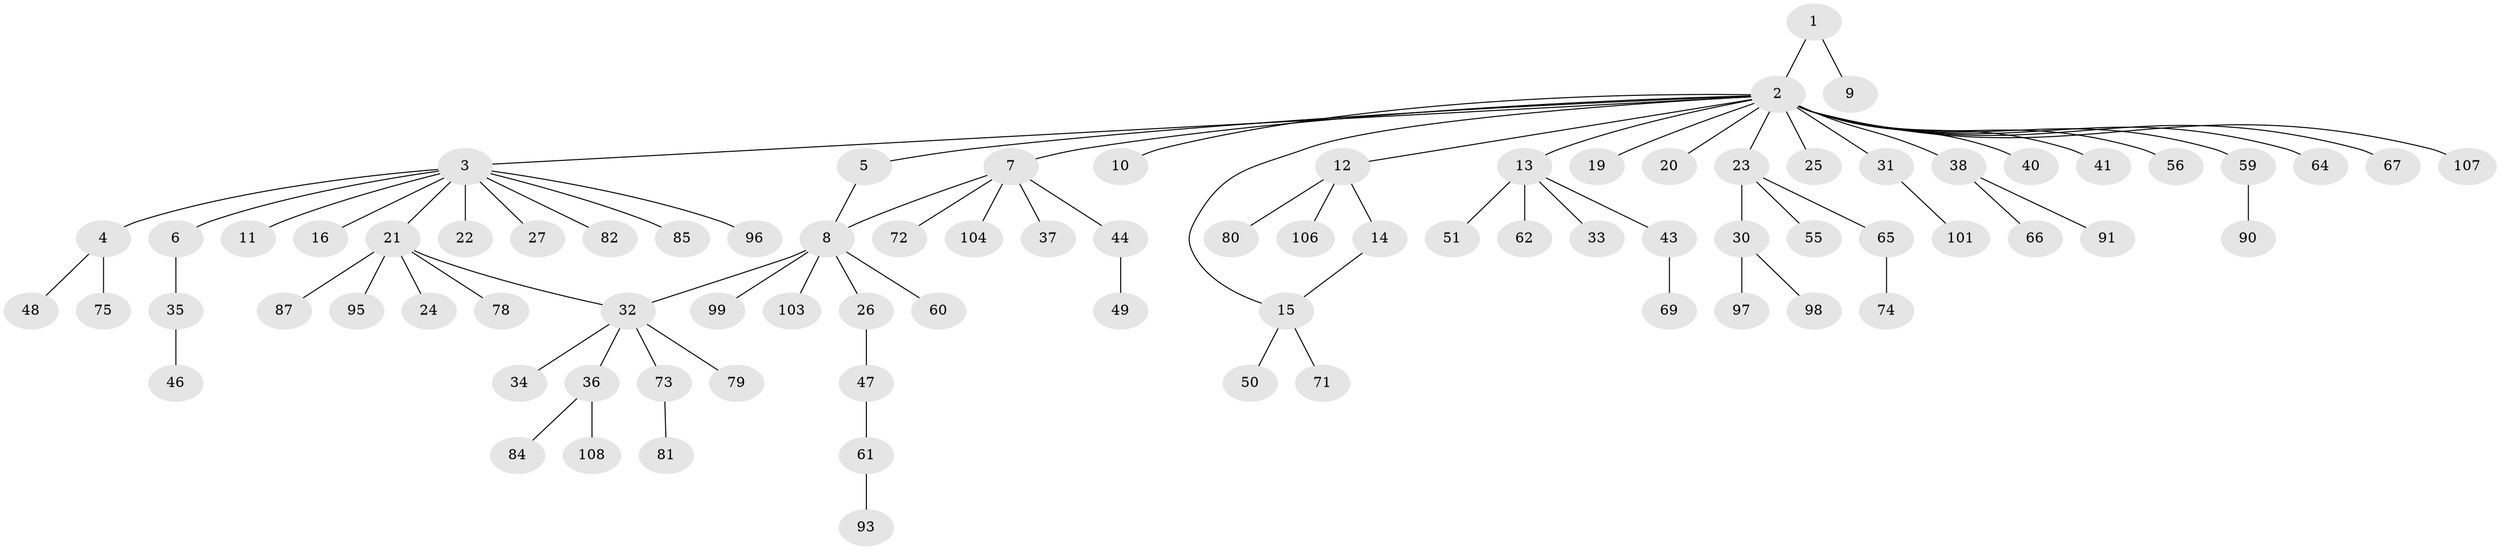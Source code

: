// original degree distribution, {2: 0.17592592592592593, 22: 0.009259259259259259, 8: 0.009259259259259259, 4: 0.027777777777777776, 7: 0.037037037037037035, 1: 0.6296296296296297, 5: 0.037037037037037035, 3: 0.07407407407407407}
// Generated by graph-tools (version 1.1) at 2025/11/02/27/25 16:11:15]
// undirected, 82 vertices, 84 edges
graph export_dot {
graph [start="1"]
  node [color=gray90,style=filled];
  1;
  2 [super="+54"];
  3 [super="+17"];
  4 [super="+39"];
  5;
  6;
  7 [super="+83"];
  8 [super="+42"];
  9;
  10;
  11 [super="+89"];
  12 [super="+28"];
  13 [super="+18"];
  14 [super="+88"];
  15 [super="+53"];
  16 [super="+58"];
  19;
  20;
  21 [super="+29"];
  22;
  23 [super="+105"];
  24;
  25;
  26;
  27;
  30 [super="+86"];
  31;
  32 [super="+94"];
  33;
  34;
  35 [super="+63"];
  36 [super="+68"];
  37;
  38 [super="+100"];
  40 [super="+45"];
  41 [super="+57"];
  43 [super="+52"];
  44 [super="+92"];
  46;
  47;
  48;
  49;
  50;
  51;
  55 [super="+77"];
  56;
  59;
  60;
  61 [super="+76"];
  62;
  64;
  65 [super="+70"];
  66;
  67;
  69;
  71;
  72;
  73;
  74;
  75 [super="+102"];
  78;
  79;
  80;
  81;
  82;
  84;
  85;
  87;
  90;
  91;
  93;
  95;
  96;
  97;
  98;
  99;
  101;
  103;
  104;
  106;
  107;
  108;
  1 -- 2;
  1 -- 9;
  2 -- 3;
  2 -- 5;
  2 -- 7;
  2 -- 10;
  2 -- 12;
  2 -- 13;
  2 -- 15;
  2 -- 19;
  2 -- 20;
  2 -- 23;
  2 -- 25;
  2 -- 31;
  2 -- 38;
  2 -- 40;
  2 -- 41;
  2 -- 56;
  2 -- 59;
  2 -- 64;
  2 -- 67;
  2 -- 107;
  3 -- 4;
  3 -- 6;
  3 -- 11;
  3 -- 16;
  3 -- 22;
  3 -- 85;
  3 -- 96;
  3 -- 82;
  3 -- 21;
  3 -- 27;
  4 -- 48;
  4 -- 75;
  5 -- 8;
  6 -- 35;
  7 -- 8;
  7 -- 37;
  7 -- 44;
  7 -- 72;
  7 -- 104;
  8 -- 26;
  8 -- 32;
  8 -- 60;
  8 -- 99;
  8 -- 103;
  12 -- 14;
  12 -- 80;
  12 -- 106;
  13 -- 33;
  13 -- 43;
  13 -- 62;
  13 -- 51;
  14 -- 15;
  15 -- 50;
  15 -- 71;
  21 -- 24;
  21 -- 32;
  21 -- 78;
  21 -- 87;
  21 -- 95;
  23 -- 30;
  23 -- 55;
  23 -- 65;
  26 -- 47;
  30 -- 97;
  30 -- 98;
  31 -- 101;
  32 -- 34;
  32 -- 36;
  32 -- 73;
  32 -- 79;
  35 -- 46;
  36 -- 108;
  36 -- 84;
  38 -- 66;
  38 -- 91;
  43 -- 69;
  44 -- 49;
  47 -- 61;
  59 -- 90;
  61 -- 93;
  65 -- 74;
  73 -- 81;
}
